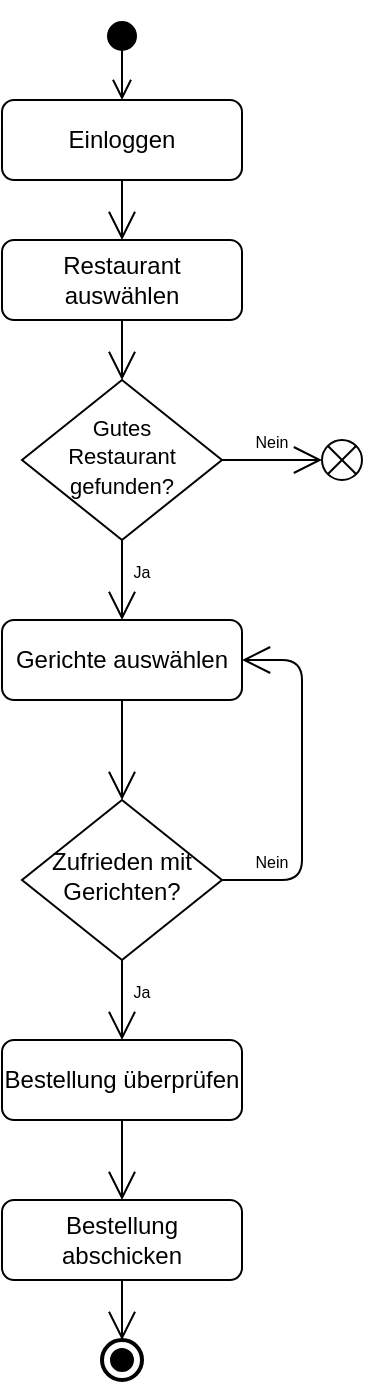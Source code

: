 <mxfile version="13.0.9" type="device"><diagram id="C5RBs43oDa-KdzZeNtuy" name="Page-1"><mxGraphModel dx="813" dy="459" grid="1" gridSize="10" guides="1" tooltips="1" connect="1" arrows="1" fold="1" page="1" pageScale="1" pageWidth="827" pageHeight="1169" math="0" shadow="0"><root><mxCell id="WIyWlLk6GJQsqaUBKTNV-0"/><mxCell id="WIyWlLk6GJQsqaUBKTNV-1" parent="WIyWlLk6GJQsqaUBKTNV-0"/><mxCell id="WIyWlLk6GJQsqaUBKTNV-3" value="Einloggen" style="rounded=1;whiteSpace=wrap;html=1;fontSize=12;glass=0;strokeWidth=1;shadow=0;" parent="WIyWlLk6GJQsqaUBKTNV-1" vertex="1"><mxGeometry x="10" y="50" width="120" height="40" as="geometry"/></mxCell><mxCell id="WIyWlLk6GJQsqaUBKTNV-6" value="&lt;div&gt;&lt;font style=&quot;font-size: 11px&quot;&gt;Gutes&lt;/font&gt;&lt;/div&gt;&lt;div&gt;&lt;font style=&quot;font-size: 11px&quot;&gt;Restaurant gefunden?&lt;/font&gt;&lt;/div&gt;" style="rhombus;whiteSpace=wrap;html=1;shadow=0;fontFamily=Helvetica;fontSize=12;align=center;strokeWidth=1;spacing=6;spacingTop=-4;" parent="WIyWlLk6GJQsqaUBKTNV-1" vertex="1"><mxGeometry x="20" y="190" width="100" height="80" as="geometry"/></mxCell><mxCell id="WIyWlLk6GJQsqaUBKTNV-12" value="Gerichte auswählen" style="rounded=1;whiteSpace=wrap;html=1;fontSize=12;glass=0;strokeWidth=1;shadow=0;" parent="WIyWlLk6GJQsqaUBKTNV-1" vertex="1"><mxGeometry x="10" y="310" width="120" height="40" as="geometry"/></mxCell><mxCell id="GpbqrVaThBLC1kIQ7Uy6-0" value="&lt;div&gt;&lt;br&gt;&lt;/div&gt;" style="html=1;verticalAlign=bottom;startArrow=circle;startFill=1;endArrow=open;startSize=6;endSize=8;" parent="WIyWlLk6GJQsqaUBKTNV-1" target="WIyWlLk6GJQsqaUBKTNV-3" edge="1"><mxGeometry width="80" relative="1" as="geometry"><mxPoint x="70" y="10" as="sourcePoint"/><mxPoint x="140" y="-10" as="targetPoint"/><mxPoint as="offset"/></mxGeometry></mxCell><mxCell id="GpbqrVaThBLC1kIQ7Uy6-3" value="Restaurant auswählen" style="rounded=1;whiteSpace=wrap;html=1;fontSize=12;glass=0;strokeWidth=1;shadow=0;" parent="WIyWlLk6GJQsqaUBKTNV-1" vertex="1"><mxGeometry x="10" y="120" width="120" height="40" as="geometry"/></mxCell><mxCell id="GpbqrVaThBLC1kIQ7Uy6-4" value="" style="endArrow=open;endFill=1;endSize=12;html=1;exitX=0.5;exitY=1;exitDx=0;exitDy=0;entryX=0.5;entryY=0;entryDx=0;entryDy=0;" parent="WIyWlLk6GJQsqaUBKTNV-1" source="WIyWlLk6GJQsqaUBKTNV-3" target="GpbqrVaThBLC1kIQ7Uy6-3" edge="1"><mxGeometry width="160" relative="1" as="geometry"><mxPoint x="170" y="110" as="sourcePoint"/><mxPoint x="330" y="110" as="targetPoint"/></mxGeometry></mxCell><mxCell id="GpbqrVaThBLC1kIQ7Uy6-5" value="" style="endArrow=open;endFill=0;endSize=12;html=1;" parent="WIyWlLk6GJQsqaUBKTNV-1" edge="1"><mxGeometry width="160" relative="1" as="geometry"><mxPoint x="120" y="230" as="sourcePoint"/><mxPoint x="170" y="230" as="targetPoint"/></mxGeometry></mxCell><mxCell id="GpbqrVaThBLC1kIQ7Uy6-6" value="" style="verticalLabelPosition=bottom;verticalAlign=top;html=1;shape=mxgraph.flowchart.or;" parent="WIyWlLk6GJQsqaUBKTNV-1" vertex="1"><mxGeometry x="170" y="220" width="20" height="20" as="geometry"/></mxCell><mxCell id="GpbqrVaThBLC1kIQ7Uy6-9" value="" style="endArrow=open;endFill=1;endSize=12;html=1;exitX=0.5;exitY=1;exitDx=0;exitDy=0;entryX=0.5;entryY=0;entryDx=0;entryDy=0;" parent="WIyWlLk6GJQsqaUBKTNV-1" source="GpbqrVaThBLC1kIQ7Uy6-3" target="WIyWlLk6GJQsqaUBKTNV-6" edge="1"><mxGeometry width="160" relative="1" as="geometry"><mxPoint x="70" y="100" as="sourcePoint"/><mxPoint x="70" y="120" as="targetPoint"/></mxGeometry></mxCell><mxCell id="GpbqrVaThBLC1kIQ7Uy6-10" value="" style="endArrow=open;endFill=1;endSize=12;html=1;exitX=0.5;exitY=1;exitDx=0;exitDy=0;entryX=0.5;entryY=0;entryDx=0;entryDy=0;" parent="WIyWlLk6GJQsqaUBKTNV-1" source="WIyWlLk6GJQsqaUBKTNV-6" target="WIyWlLk6GJQsqaUBKTNV-12" edge="1"><mxGeometry width="160" relative="1" as="geometry"><mxPoint x="70" y="160" as="sourcePoint"/><mxPoint x="70" y="190" as="targetPoint"/></mxGeometry></mxCell><mxCell id="GpbqrVaThBLC1kIQ7Uy6-11" value="Zufrieden mit Gerichten?" style="rhombus;whiteSpace=wrap;html=1;shadow=0;fontFamily=Helvetica;fontSize=12;align=center;strokeWidth=1;spacing=6;spacingTop=-4;" parent="WIyWlLk6GJQsqaUBKTNV-1" vertex="1"><mxGeometry x="20" y="400" width="100" height="80" as="geometry"/></mxCell><mxCell id="GpbqrVaThBLC1kIQ7Uy6-12" value="" style="endArrow=open;endFill=0;endSize=12;html=1;entryX=1;entryY=0.5;entryDx=0;entryDy=0;" parent="WIyWlLk6GJQsqaUBKTNV-1" target="WIyWlLk6GJQsqaUBKTNV-12" edge="1"><mxGeometry width="160" relative="1" as="geometry"><mxPoint x="120" y="440" as="sourcePoint"/><mxPoint x="170" y="440" as="targetPoint"/><Array as="points"><mxPoint x="160" y="440"/><mxPoint x="160" y="330"/></Array></mxGeometry></mxCell><mxCell id="GpbqrVaThBLC1kIQ7Uy6-14" value="" style="endArrow=open;endFill=1;endSize=12;html=1;entryX=0.5;entryY=0;entryDx=0;entryDy=0;" parent="WIyWlLk6GJQsqaUBKTNV-1" target="GpbqrVaThBLC1kIQ7Uy6-11" edge="1"><mxGeometry width="160" relative="1" as="geometry"><mxPoint x="70" y="350" as="sourcePoint"/><mxPoint x="70" y="310" as="targetPoint"/></mxGeometry></mxCell><mxCell id="GpbqrVaThBLC1kIQ7Uy6-15" value="&lt;font style=&quot;font-size: 8px&quot;&gt;Nein&lt;/font&gt;" style="text;html=1;strokeColor=none;fillColor=none;align=center;verticalAlign=middle;whiteSpace=wrap;rounded=0;" parent="WIyWlLk6GJQsqaUBKTNV-1" vertex="1"><mxGeometry x="130" y="215" width="30" height="10" as="geometry"/></mxCell><mxCell id="GpbqrVaThBLC1kIQ7Uy6-16" value="&lt;font style=&quot;font-size: 8px&quot;&gt;Nein&lt;/font&gt;" style="text;html=1;strokeColor=none;fillColor=none;align=center;verticalAlign=middle;whiteSpace=wrap;rounded=0;" parent="WIyWlLk6GJQsqaUBKTNV-1" vertex="1"><mxGeometry x="130" y="425" width="30" height="10" as="geometry"/></mxCell><mxCell id="GpbqrVaThBLC1kIQ7Uy6-17" value="&lt;font style=&quot;font-size: 8px&quot;&gt;Ja&lt;/font&gt;" style="text;html=1;strokeColor=none;fillColor=none;align=center;verticalAlign=middle;whiteSpace=wrap;rounded=0;" parent="WIyWlLk6GJQsqaUBKTNV-1" vertex="1"><mxGeometry x="70" y="490" width="20" height="10" as="geometry"/></mxCell><mxCell id="GpbqrVaThBLC1kIQ7Uy6-18" value="&lt;font style=&quot;font-size: 8px&quot;&gt;Ja&lt;/font&gt;" style="text;html=1;strokeColor=none;fillColor=none;align=center;verticalAlign=middle;whiteSpace=wrap;rounded=0;" parent="WIyWlLk6GJQsqaUBKTNV-1" vertex="1"><mxGeometry x="70" y="280" width="20" height="10" as="geometry"/></mxCell><mxCell id="GpbqrVaThBLC1kIQ7Uy6-19" value="Bestellung überprüfen" style="rounded=1;whiteSpace=wrap;html=1;fontSize=12;glass=0;strokeWidth=1;shadow=0;" parent="WIyWlLk6GJQsqaUBKTNV-1" vertex="1"><mxGeometry x="10" y="520" width="120" height="40" as="geometry"/></mxCell><mxCell id="GpbqrVaThBLC1kIQ7Uy6-20" value="" style="endArrow=open;endFill=1;endSize=12;html=1;entryX=0.5;entryY=0;entryDx=0;entryDy=0;exitX=0.5;exitY=1;exitDx=0;exitDy=0;" parent="WIyWlLk6GJQsqaUBKTNV-1" source="GpbqrVaThBLC1kIQ7Uy6-11" target="GpbqrVaThBLC1kIQ7Uy6-19" edge="1"><mxGeometry width="160" relative="1" as="geometry"><mxPoint x="70" y="350" as="sourcePoint"/><mxPoint x="70" y="400" as="targetPoint"/></mxGeometry></mxCell><mxCell id="GpbqrVaThBLC1kIQ7Uy6-21" value="&lt;div&gt;Bestellung&lt;/div&gt;&lt;div&gt;abschicken&lt;br&gt;&lt;/div&gt;" style="rounded=1;whiteSpace=wrap;html=1;fontSize=12;glass=0;strokeWidth=1;shadow=0;" parent="WIyWlLk6GJQsqaUBKTNV-1" vertex="1"><mxGeometry x="10" y="600" width="120" height="40" as="geometry"/></mxCell><mxCell id="GpbqrVaThBLC1kIQ7Uy6-22" value="" style="endArrow=open;endFill=1;endSize=12;html=1;entryX=0.5;entryY=0;entryDx=0;entryDy=0;" parent="WIyWlLk6GJQsqaUBKTNV-1" target="GpbqrVaThBLC1kIQ7Uy6-21" edge="1"><mxGeometry width="160" relative="1" as="geometry"><mxPoint x="70" y="560" as="sourcePoint"/><mxPoint x="70" y="520" as="targetPoint"/></mxGeometry></mxCell><mxCell id="w8zKmW6L-xvAcKPejzhw-1" value="" style="html=1;shape=mxgraph.sysml.actFinal;strokeWidth=2;verticalLabelPosition=bottom;verticalAlignment=top;" vertex="1" parent="WIyWlLk6GJQsqaUBKTNV-1"><mxGeometry x="60" y="670" width="20" height="20" as="geometry"/></mxCell><mxCell id="w8zKmW6L-xvAcKPejzhw-2" value="" style="endArrow=open;endFill=1;endSize=12;html=1;entryX=0.5;entryY=0;entryDx=0;entryDy=0;entryPerimeter=0;" edge="1" parent="WIyWlLk6GJQsqaUBKTNV-1" target="w8zKmW6L-xvAcKPejzhw-1"><mxGeometry width="160" relative="1" as="geometry"><mxPoint x="70" y="640" as="sourcePoint"/><mxPoint x="70" y="600" as="targetPoint"/></mxGeometry></mxCell></root></mxGraphModel></diagram></mxfile>